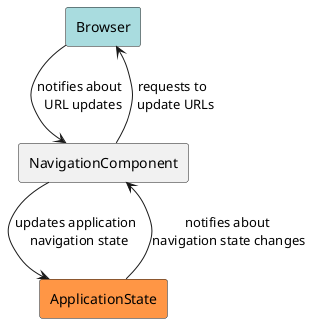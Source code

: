 @startuml
skinparam componentStyle rectangle

component Browser #A9DCDF

component NavigationComponent

component ApplicationState #ff9645

Browser --> NavigationComponent : "notifies about \n URL updates"
NavigationComponent --> Browser : "requests to \n update URLs"
ApplicationState --> NavigationComponent : "notifies about \nnavigation state changes"
NavigationComponent --> ApplicationState : "updates application \n navigation state"
@enduml
